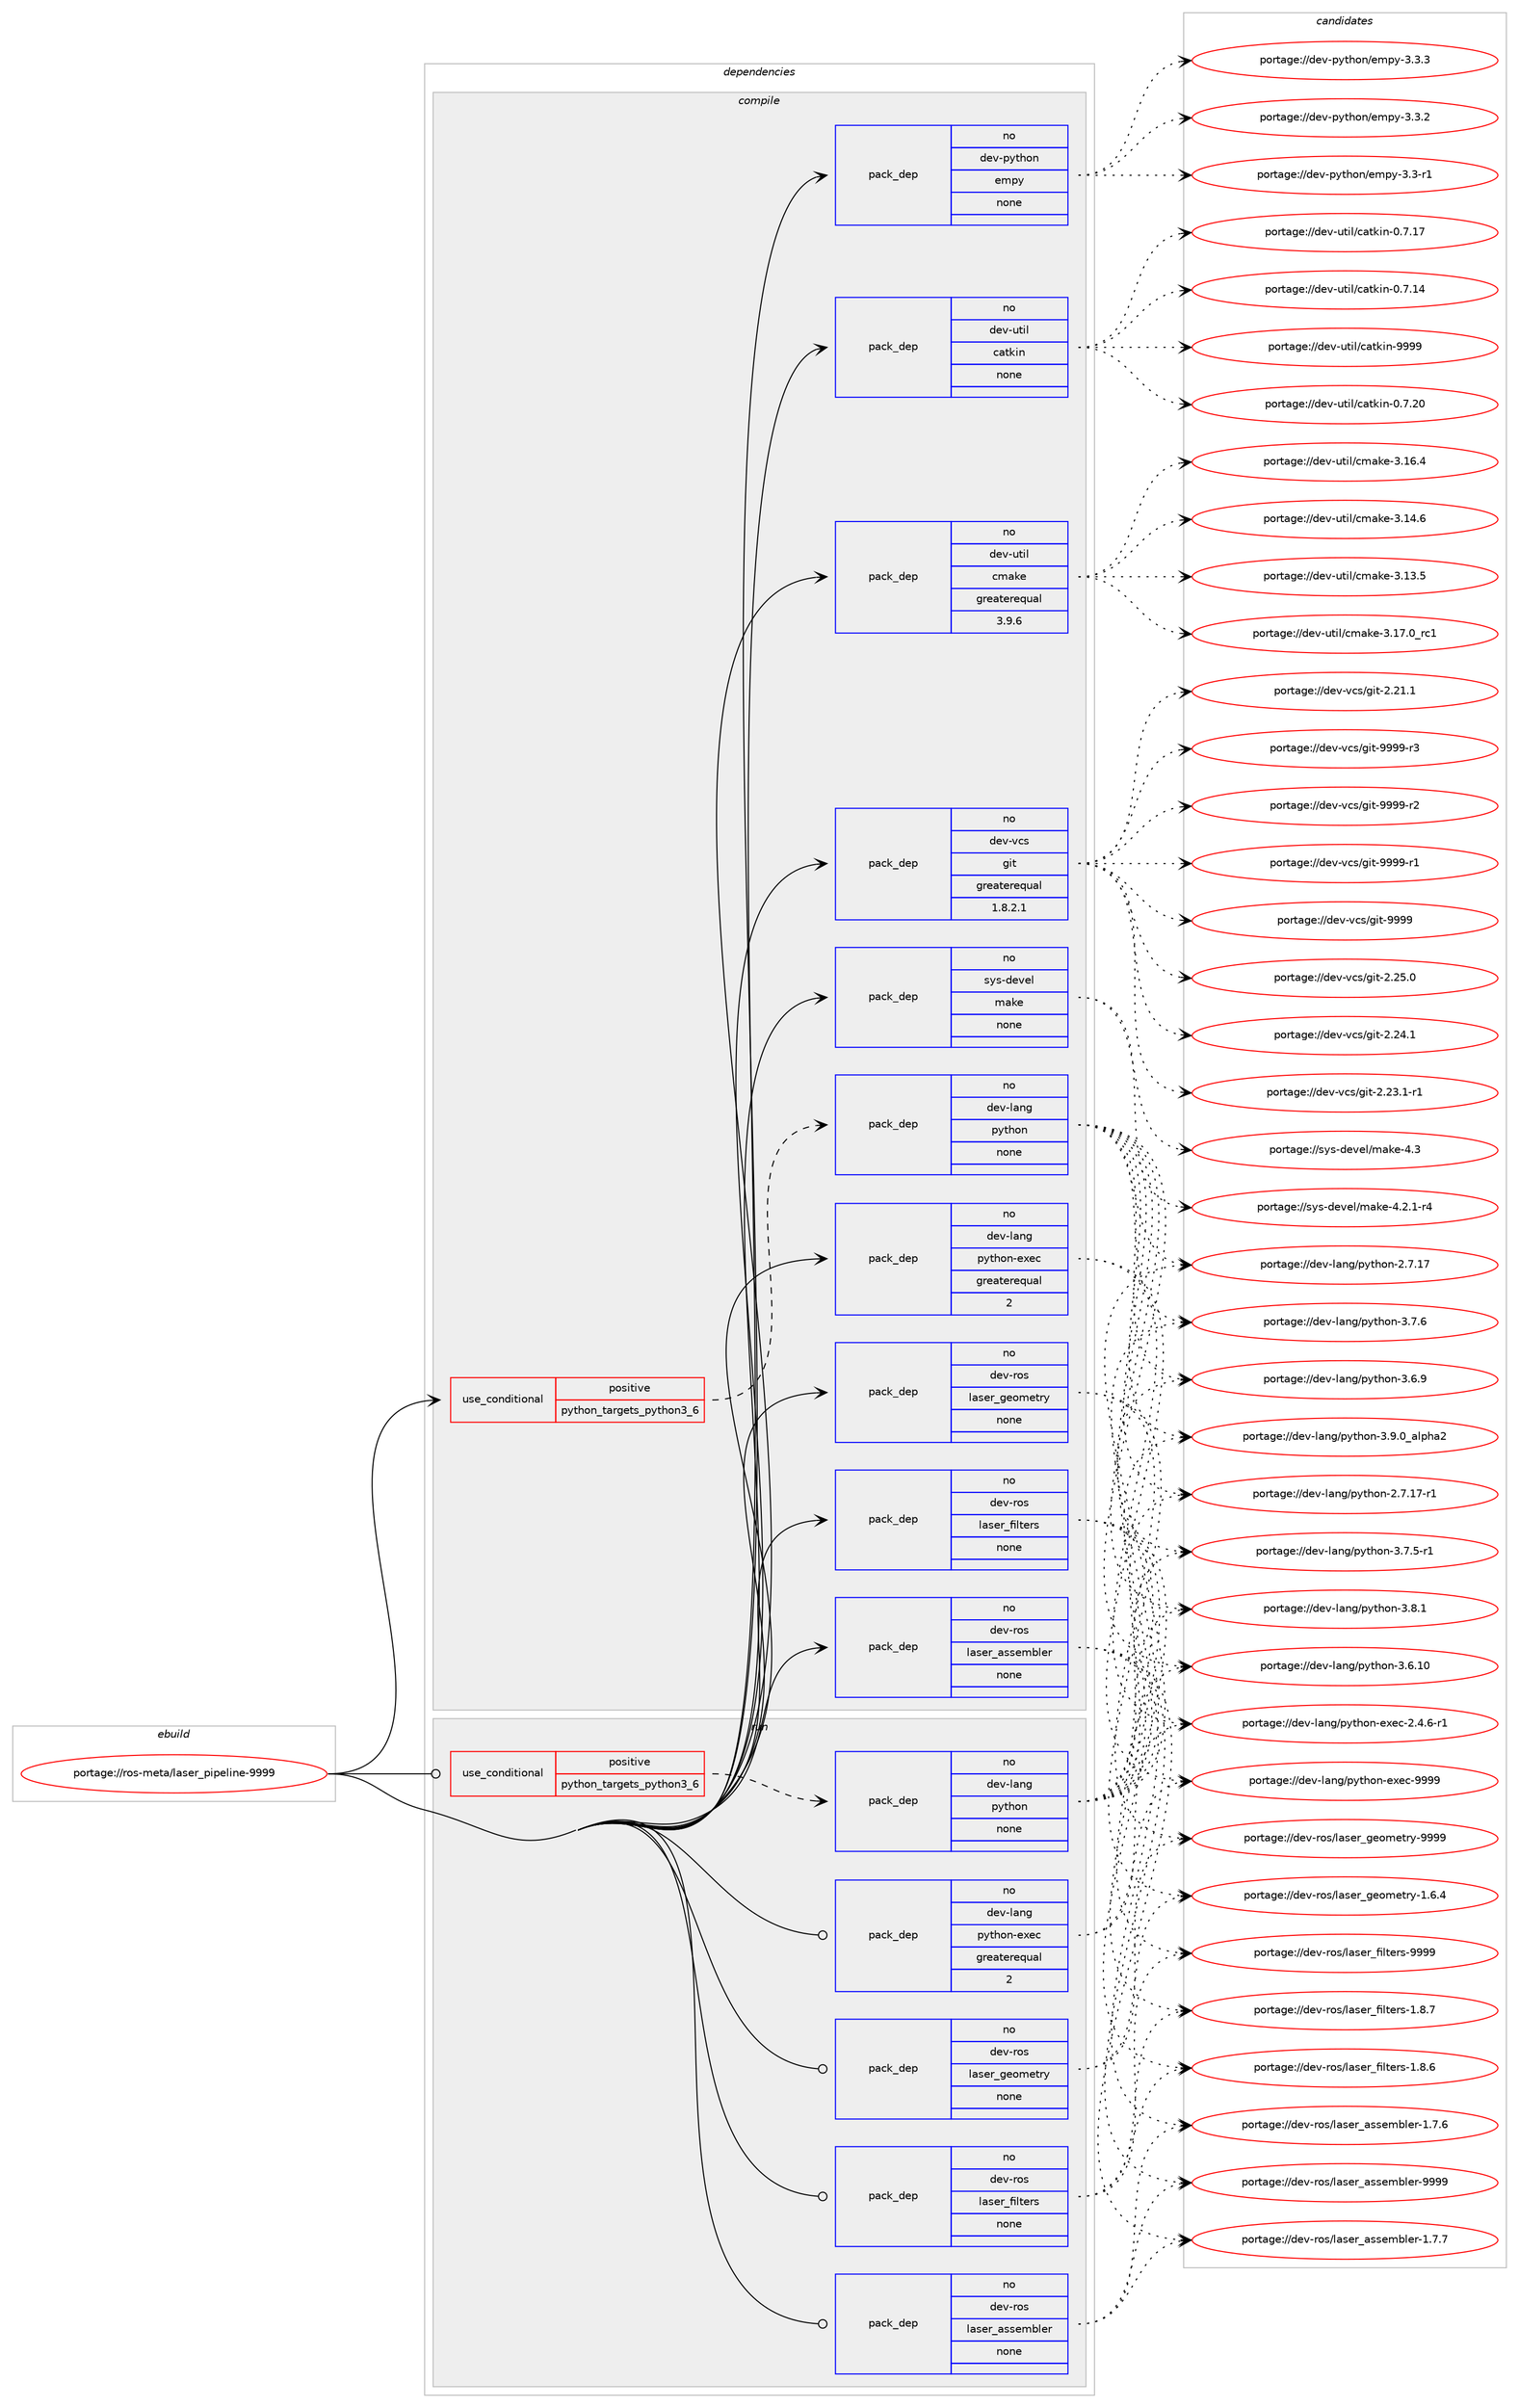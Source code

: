 digraph prolog {

# *************
# Graph options
# *************

newrank=true;
concentrate=true;
compound=true;
graph [rankdir=LR,fontname=Helvetica,fontsize=10,ranksep=1.5];#, ranksep=2.5, nodesep=0.2];
edge  [arrowhead=vee];
node  [fontname=Helvetica,fontsize=10];

# **********
# The ebuild
# **********

subgraph cluster_leftcol {
color=gray;
rank=same;
label=<<i>ebuild</i>>;
id [label="portage://ros-meta/laser_pipeline-9999", color=red, width=4, href="../ros-meta/laser_pipeline-9999.svg"];
}

# ****************
# The dependencies
# ****************

subgraph cluster_midcol {
color=gray;
label=<<i>dependencies</i>>;
subgraph cluster_compile {
fillcolor="#eeeeee";
style=filled;
label=<<i>compile</i>>;
subgraph cond21557 {
dependency108802 [label=<<TABLE BORDER="0" CELLBORDER="1" CELLSPACING="0" CELLPADDING="4"><TR><TD ROWSPAN="3" CELLPADDING="10">use_conditional</TD></TR><TR><TD>positive</TD></TR><TR><TD>python_targets_python3_6</TD></TR></TABLE>>, shape=none, color=red];
subgraph pack85436 {
dependency108803 [label=<<TABLE BORDER="0" CELLBORDER="1" CELLSPACING="0" CELLPADDING="4" WIDTH="220"><TR><TD ROWSPAN="6" CELLPADDING="30">pack_dep</TD></TR><TR><TD WIDTH="110">no</TD></TR><TR><TD>dev-lang</TD></TR><TR><TD>python</TD></TR><TR><TD>none</TD></TR><TR><TD></TD></TR></TABLE>>, shape=none, color=blue];
}
dependency108802:e -> dependency108803:w [weight=20,style="dashed",arrowhead="vee"];
}
id:e -> dependency108802:w [weight=20,style="solid",arrowhead="vee"];
subgraph pack85437 {
dependency108804 [label=<<TABLE BORDER="0" CELLBORDER="1" CELLSPACING="0" CELLPADDING="4" WIDTH="220"><TR><TD ROWSPAN="6" CELLPADDING="30">pack_dep</TD></TR><TR><TD WIDTH="110">no</TD></TR><TR><TD>dev-lang</TD></TR><TR><TD>python-exec</TD></TR><TR><TD>greaterequal</TD></TR><TR><TD>2</TD></TR></TABLE>>, shape=none, color=blue];
}
id:e -> dependency108804:w [weight=20,style="solid",arrowhead="vee"];
subgraph pack85438 {
dependency108805 [label=<<TABLE BORDER="0" CELLBORDER="1" CELLSPACING="0" CELLPADDING="4" WIDTH="220"><TR><TD ROWSPAN="6" CELLPADDING="30">pack_dep</TD></TR><TR><TD WIDTH="110">no</TD></TR><TR><TD>dev-python</TD></TR><TR><TD>empy</TD></TR><TR><TD>none</TD></TR><TR><TD></TD></TR></TABLE>>, shape=none, color=blue];
}
id:e -> dependency108805:w [weight=20,style="solid",arrowhead="vee"];
subgraph pack85439 {
dependency108806 [label=<<TABLE BORDER="0" CELLBORDER="1" CELLSPACING="0" CELLPADDING="4" WIDTH="220"><TR><TD ROWSPAN="6" CELLPADDING="30">pack_dep</TD></TR><TR><TD WIDTH="110">no</TD></TR><TR><TD>dev-ros</TD></TR><TR><TD>laser_assembler</TD></TR><TR><TD>none</TD></TR><TR><TD></TD></TR></TABLE>>, shape=none, color=blue];
}
id:e -> dependency108806:w [weight=20,style="solid",arrowhead="vee"];
subgraph pack85440 {
dependency108807 [label=<<TABLE BORDER="0" CELLBORDER="1" CELLSPACING="0" CELLPADDING="4" WIDTH="220"><TR><TD ROWSPAN="6" CELLPADDING="30">pack_dep</TD></TR><TR><TD WIDTH="110">no</TD></TR><TR><TD>dev-ros</TD></TR><TR><TD>laser_filters</TD></TR><TR><TD>none</TD></TR><TR><TD></TD></TR></TABLE>>, shape=none, color=blue];
}
id:e -> dependency108807:w [weight=20,style="solid",arrowhead="vee"];
subgraph pack85441 {
dependency108808 [label=<<TABLE BORDER="0" CELLBORDER="1" CELLSPACING="0" CELLPADDING="4" WIDTH="220"><TR><TD ROWSPAN="6" CELLPADDING="30">pack_dep</TD></TR><TR><TD WIDTH="110">no</TD></TR><TR><TD>dev-ros</TD></TR><TR><TD>laser_geometry</TD></TR><TR><TD>none</TD></TR><TR><TD></TD></TR></TABLE>>, shape=none, color=blue];
}
id:e -> dependency108808:w [weight=20,style="solid",arrowhead="vee"];
subgraph pack85442 {
dependency108809 [label=<<TABLE BORDER="0" CELLBORDER="1" CELLSPACING="0" CELLPADDING="4" WIDTH="220"><TR><TD ROWSPAN="6" CELLPADDING="30">pack_dep</TD></TR><TR><TD WIDTH="110">no</TD></TR><TR><TD>dev-util</TD></TR><TR><TD>catkin</TD></TR><TR><TD>none</TD></TR><TR><TD></TD></TR></TABLE>>, shape=none, color=blue];
}
id:e -> dependency108809:w [weight=20,style="solid",arrowhead="vee"];
subgraph pack85443 {
dependency108810 [label=<<TABLE BORDER="0" CELLBORDER="1" CELLSPACING="0" CELLPADDING="4" WIDTH="220"><TR><TD ROWSPAN="6" CELLPADDING="30">pack_dep</TD></TR><TR><TD WIDTH="110">no</TD></TR><TR><TD>dev-util</TD></TR><TR><TD>cmake</TD></TR><TR><TD>greaterequal</TD></TR><TR><TD>3.9.6</TD></TR></TABLE>>, shape=none, color=blue];
}
id:e -> dependency108810:w [weight=20,style="solid",arrowhead="vee"];
subgraph pack85444 {
dependency108811 [label=<<TABLE BORDER="0" CELLBORDER="1" CELLSPACING="0" CELLPADDING="4" WIDTH="220"><TR><TD ROWSPAN="6" CELLPADDING="30">pack_dep</TD></TR><TR><TD WIDTH="110">no</TD></TR><TR><TD>dev-vcs</TD></TR><TR><TD>git</TD></TR><TR><TD>greaterequal</TD></TR><TR><TD>1.8.2.1</TD></TR></TABLE>>, shape=none, color=blue];
}
id:e -> dependency108811:w [weight=20,style="solid",arrowhead="vee"];
subgraph pack85445 {
dependency108812 [label=<<TABLE BORDER="0" CELLBORDER="1" CELLSPACING="0" CELLPADDING="4" WIDTH="220"><TR><TD ROWSPAN="6" CELLPADDING="30">pack_dep</TD></TR><TR><TD WIDTH="110">no</TD></TR><TR><TD>sys-devel</TD></TR><TR><TD>make</TD></TR><TR><TD>none</TD></TR><TR><TD></TD></TR></TABLE>>, shape=none, color=blue];
}
id:e -> dependency108812:w [weight=20,style="solid",arrowhead="vee"];
}
subgraph cluster_compileandrun {
fillcolor="#eeeeee";
style=filled;
label=<<i>compile and run</i>>;
}
subgraph cluster_run {
fillcolor="#eeeeee";
style=filled;
label=<<i>run</i>>;
subgraph cond21558 {
dependency108813 [label=<<TABLE BORDER="0" CELLBORDER="1" CELLSPACING="0" CELLPADDING="4"><TR><TD ROWSPAN="3" CELLPADDING="10">use_conditional</TD></TR><TR><TD>positive</TD></TR><TR><TD>python_targets_python3_6</TD></TR></TABLE>>, shape=none, color=red];
subgraph pack85446 {
dependency108814 [label=<<TABLE BORDER="0" CELLBORDER="1" CELLSPACING="0" CELLPADDING="4" WIDTH="220"><TR><TD ROWSPAN="6" CELLPADDING="30">pack_dep</TD></TR><TR><TD WIDTH="110">no</TD></TR><TR><TD>dev-lang</TD></TR><TR><TD>python</TD></TR><TR><TD>none</TD></TR><TR><TD></TD></TR></TABLE>>, shape=none, color=blue];
}
dependency108813:e -> dependency108814:w [weight=20,style="dashed",arrowhead="vee"];
}
id:e -> dependency108813:w [weight=20,style="solid",arrowhead="odot"];
subgraph pack85447 {
dependency108815 [label=<<TABLE BORDER="0" CELLBORDER="1" CELLSPACING="0" CELLPADDING="4" WIDTH="220"><TR><TD ROWSPAN="6" CELLPADDING="30">pack_dep</TD></TR><TR><TD WIDTH="110">no</TD></TR><TR><TD>dev-lang</TD></TR><TR><TD>python-exec</TD></TR><TR><TD>greaterequal</TD></TR><TR><TD>2</TD></TR></TABLE>>, shape=none, color=blue];
}
id:e -> dependency108815:w [weight=20,style="solid",arrowhead="odot"];
subgraph pack85448 {
dependency108816 [label=<<TABLE BORDER="0" CELLBORDER="1" CELLSPACING="0" CELLPADDING="4" WIDTH="220"><TR><TD ROWSPAN="6" CELLPADDING="30">pack_dep</TD></TR><TR><TD WIDTH="110">no</TD></TR><TR><TD>dev-ros</TD></TR><TR><TD>laser_assembler</TD></TR><TR><TD>none</TD></TR><TR><TD></TD></TR></TABLE>>, shape=none, color=blue];
}
id:e -> dependency108816:w [weight=20,style="solid",arrowhead="odot"];
subgraph pack85449 {
dependency108817 [label=<<TABLE BORDER="0" CELLBORDER="1" CELLSPACING="0" CELLPADDING="4" WIDTH="220"><TR><TD ROWSPAN="6" CELLPADDING="30">pack_dep</TD></TR><TR><TD WIDTH="110">no</TD></TR><TR><TD>dev-ros</TD></TR><TR><TD>laser_filters</TD></TR><TR><TD>none</TD></TR><TR><TD></TD></TR></TABLE>>, shape=none, color=blue];
}
id:e -> dependency108817:w [weight=20,style="solid",arrowhead="odot"];
subgraph pack85450 {
dependency108818 [label=<<TABLE BORDER="0" CELLBORDER="1" CELLSPACING="0" CELLPADDING="4" WIDTH="220"><TR><TD ROWSPAN="6" CELLPADDING="30">pack_dep</TD></TR><TR><TD WIDTH="110">no</TD></TR><TR><TD>dev-ros</TD></TR><TR><TD>laser_geometry</TD></TR><TR><TD>none</TD></TR><TR><TD></TD></TR></TABLE>>, shape=none, color=blue];
}
id:e -> dependency108818:w [weight=20,style="solid",arrowhead="odot"];
}
}

# **************
# The candidates
# **************

subgraph cluster_choices {
rank=same;
color=gray;
label=<<i>candidates</i>>;

subgraph choice85436 {
color=black;
nodesep=1;
choice10010111845108971101034711212111610411111045514657464895971081121049750 [label="portage://dev-lang/python-3.9.0_alpha2", color=red, width=4,href="../dev-lang/python-3.9.0_alpha2.svg"];
choice100101118451089711010347112121116104111110455146564649 [label="portage://dev-lang/python-3.8.1", color=red, width=4,href="../dev-lang/python-3.8.1.svg"];
choice100101118451089711010347112121116104111110455146554654 [label="portage://dev-lang/python-3.7.6", color=red, width=4,href="../dev-lang/python-3.7.6.svg"];
choice1001011184510897110103471121211161041111104551465546534511449 [label="portage://dev-lang/python-3.7.5-r1", color=red, width=4,href="../dev-lang/python-3.7.5-r1.svg"];
choice100101118451089711010347112121116104111110455146544657 [label="portage://dev-lang/python-3.6.9", color=red, width=4,href="../dev-lang/python-3.6.9.svg"];
choice10010111845108971101034711212111610411111045514654464948 [label="portage://dev-lang/python-3.6.10", color=red, width=4,href="../dev-lang/python-3.6.10.svg"];
choice100101118451089711010347112121116104111110455046554649554511449 [label="portage://dev-lang/python-2.7.17-r1", color=red, width=4,href="../dev-lang/python-2.7.17-r1.svg"];
choice10010111845108971101034711212111610411111045504655464955 [label="portage://dev-lang/python-2.7.17", color=red, width=4,href="../dev-lang/python-2.7.17.svg"];
dependency108803:e -> choice10010111845108971101034711212111610411111045514657464895971081121049750:w [style=dotted,weight="100"];
dependency108803:e -> choice100101118451089711010347112121116104111110455146564649:w [style=dotted,weight="100"];
dependency108803:e -> choice100101118451089711010347112121116104111110455146554654:w [style=dotted,weight="100"];
dependency108803:e -> choice1001011184510897110103471121211161041111104551465546534511449:w [style=dotted,weight="100"];
dependency108803:e -> choice100101118451089711010347112121116104111110455146544657:w [style=dotted,weight="100"];
dependency108803:e -> choice10010111845108971101034711212111610411111045514654464948:w [style=dotted,weight="100"];
dependency108803:e -> choice100101118451089711010347112121116104111110455046554649554511449:w [style=dotted,weight="100"];
dependency108803:e -> choice10010111845108971101034711212111610411111045504655464955:w [style=dotted,weight="100"];
}
subgraph choice85437 {
color=black;
nodesep=1;
choice10010111845108971101034711212111610411111045101120101994557575757 [label="portage://dev-lang/python-exec-9999", color=red, width=4,href="../dev-lang/python-exec-9999.svg"];
choice10010111845108971101034711212111610411111045101120101994550465246544511449 [label="portage://dev-lang/python-exec-2.4.6-r1", color=red, width=4,href="../dev-lang/python-exec-2.4.6-r1.svg"];
dependency108804:e -> choice10010111845108971101034711212111610411111045101120101994557575757:w [style=dotted,weight="100"];
dependency108804:e -> choice10010111845108971101034711212111610411111045101120101994550465246544511449:w [style=dotted,weight="100"];
}
subgraph choice85438 {
color=black;
nodesep=1;
choice1001011184511212111610411111047101109112121455146514651 [label="portage://dev-python/empy-3.3.3", color=red, width=4,href="../dev-python/empy-3.3.3.svg"];
choice1001011184511212111610411111047101109112121455146514650 [label="portage://dev-python/empy-3.3.2", color=red, width=4,href="../dev-python/empy-3.3.2.svg"];
choice1001011184511212111610411111047101109112121455146514511449 [label="portage://dev-python/empy-3.3-r1", color=red, width=4,href="../dev-python/empy-3.3-r1.svg"];
dependency108805:e -> choice1001011184511212111610411111047101109112121455146514651:w [style=dotted,weight="100"];
dependency108805:e -> choice1001011184511212111610411111047101109112121455146514650:w [style=dotted,weight="100"];
dependency108805:e -> choice1001011184511212111610411111047101109112121455146514511449:w [style=dotted,weight="100"];
}
subgraph choice85439 {
color=black;
nodesep=1;
choice1001011184511411111547108971151011149597115115101109981081011144557575757 [label="portage://dev-ros/laser_assembler-9999", color=red, width=4,href="../dev-ros/laser_assembler-9999.svg"];
choice100101118451141111154710897115101114959711511510110998108101114454946554655 [label="portage://dev-ros/laser_assembler-1.7.7", color=red, width=4,href="../dev-ros/laser_assembler-1.7.7.svg"];
choice100101118451141111154710897115101114959711511510110998108101114454946554654 [label="portage://dev-ros/laser_assembler-1.7.6", color=red, width=4,href="../dev-ros/laser_assembler-1.7.6.svg"];
dependency108806:e -> choice1001011184511411111547108971151011149597115115101109981081011144557575757:w [style=dotted,weight="100"];
dependency108806:e -> choice100101118451141111154710897115101114959711511510110998108101114454946554655:w [style=dotted,weight="100"];
dependency108806:e -> choice100101118451141111154710897115101114959711511510110998108101114454946554654:w [style=dotted,weight="100"];
}
subgraph choice85440 {
color=black;
nodesep=1;
choice100101118451141111154710897115101114951021051081161011141154557575757 [label="portage://dev-ros/laser_filters-9999", color=red, width=4,href="../dev-ros/laser_filters-9999.svg"];
choice10010111845114111115471089711510111495102105108116101114115454946564655 [label="portage://dev-ros/laser_filters-1.8.7", color=red, width=4,href="../dev-ros/laser_filters-1.8.7.svg"];
choice10010111845114111115471089711510111495102105108116101114115454946564654 [label="portage://dev-ros/laser_filters-1.8.6", color=red, width=4,href="../dev-ros/laser_filters-1.8.6.svg"];
dependency108807:e -> choice100101118451141111154710897115101114951021051081161011141154557575757:w [style=dotted,weight="100"];
dependency108807:e -> choice10010111845114111115471089711510111495102105108116101114115454946564655:w [style=dotted,weight="100"];
dependency108807:e -> choice10010111845114111115471089711510111495102105108116101114115454946564654:w [style=dotted,weight="100"];
}
subgraph choice85441 {
color=black;
nodesep=1;
choice100101118451141111154710897115101114951031011111091011161141214557575757 [label="portage://dev-ros/laser_geometry-9999", color=red, width=4,href="../dev-ros/laser_geometry-9999.svg"];
choice10010111845114111115471089711510111495103101111109101116114121454946544652 [label="portage://dev-ros/laser_geometry-1.6.4", color=red, width=4,href="../dev-ros/laser_geometry-1.6.4.svg"];
dependency108808:e -> choice100101118451141111154710897115101114951031011111091011161141214557575757:w [style=dotted,weight="100"];
dependency108808:e -> choice10010111845114111115471089711510111495103101111109101116114121454946544652:w [style=dotted,weight="100"];
}
subgraph choice85442 {
color=black;
nodesep=1;
choice100101118451171161051084799971161071051104557575757 [label="portage://dev-util/catkin-9999", color=red, width=4,href="../dev-util/catkin-9999.svg"];
choice1001011184511711610510847999711610710511045484655465048 [label="portage://dev-util/catkin-0.7.20", color=red, width=4,href="../dev-util/catkin-0.7.20.svg"];
choice1001011184511711610510847999711610710511045484655464955 [label="portage://dev-util/catkin-0.7.17", color=red, width=4,href="../dev-util/catkin-0.7.17.svg"];
choice1001011184511711610510847999711610710511045484655464952 [label="portage://dev-util/catkin-0.7.14", color=red, width=4,href="../dev-util/catkin-0.7.14.svg"];
dependency108809:e -> choice100101118451171161051084799971161071051104557575757:w [style=dotted,weight="100"];
dependency108809:e -> choice1001011184511711610510847999711610710511045484655465048:w [style=dotted,weight="100"];
dependency108809:e -> choice1001011184511711610510847999711610710511045484655464955:w [style=dotted,weight="100"];
dependency108809:e -> choice1001011184511711610510847999711610710511045484655464952:w [style=dotted,weight="100"];
}
subgraph choice85443 {
color=black;
nodesep=1;
choice1001011184511711610510847991099710710145514649554648951149949 [label="portage://dev-util/cmake-3.17.0_rc1", color=red, width=4,href="../dev-util/cmake-3.17.0_rc1.svg"];
choice1001011184511711610510847991099710710145514649544652 [label="portage://dev-util/cmake-3.16.4", color=red, width=4,href="../dev-util/cmake-3.16.4.svg"];
choice1001011184511711610510847991099710710145514649524654 [label="portage://dev-util/cmake-3.14.6", color=red, width=4,href="../dev-util/cmake-3.14.6.svg"];
choice1001011184511711610510847991099710710145514649514653 [label="portage://dev-util/cmake-3.13.5", color=red, width=4,href="../dev-util/cmake-3.13.5.svg"];
dependency108810:e -> choice1001011184511711610510847991099710710145514649554648951149949:w [style=dotted,weight="100"];
dependency108810:e -> choice1001011184511711610510847991099710710145514649544652:w [style=dotted,weight="100"];
dependency108810:e -> choice1001011184511711610510847991099710710145514649524654:w [style=dotted,weight="100"];
dependency108810:e -> choice1001011184511711610510847991099710710145514649514653:w [style=dotted,weight="100"];
}
subgraph choice85444 {
color=black;
nodesep=1;
choice10010111845118991154710310511645575757574511451 [label="portage://dev-vcs/git-9999-r3", color=red, width=4,href="../dev-vcs/git-9999-r3.svg"];
choice10010111845118991154710310511645575757574511450 [label="portage://dev-vcs/git-9999-r2", color=red, width=4,href="../dev-vcs/git-9999-r2.svg"];
choice10010111845118991154710310511645575757574511449 [label="portage://dev-vcs/git-9999-r1", color=red, width=4,href="../dev-vcs/git-9999-r1.svg"];
choice1001011184511899115471031051164557575757 [label="portage://dev-vcs/git-9999", color=red, width=4,href="../dev-vcs/git-9999.svg"];
choice10010111845118991154710310511645504650534648 [label="portage://dev-vcs/git-2.25.0", color=red, width=4,href="../dev-vcs/git-2.25.0.svg"];
choice10010111845118991154710310511645504650524649 [label="portage://dev-vcs/git-2.24.1", color=red, width=4,href="../dev-vcs/git-2.24.1.svg"];
choice100101118451189911547103105116455046505146494511449 [label="portage://dev-vcs/git-2.23.1-r1", color=red, width=4,href="../dev-vcs/git-2.23.1-r1.svg"];
choice10010111845118991154710310511645504650494649 [label="portage://dev-vcs/git-2.21.1", color=red, width=4,href="../dev-vcs/git-2.21.1.svg"];
dependency108811:e -> choice10010111845118991154710310511645575757574511451:w [style=dotted,weight="100"];
dependency108811:e -> choice10010111845118991154710310511645575757574511450:w [style=dotted,weight="100"];
dependency108811:e -> choice10010111845118991154710310511645575757574511449:w [style=dotted,weight="100"];
dependency108811:e -> choice1001011184511899115471031051164557575757:w [style=dotted,weight="100"];
dependency108811:e -> choice10010111845118991154710310511645504650534648:w [style=dotted,weight="100"];
dependency108811:e -> choice10010111845118991154710310511645504650524649:w [style=dotted,weight="100"];
dependency108811:e -> choice100101118451189911547103105116455046505146494511449:w [style=dotted,weight="100"];
dependency108811:e -> choice10010111845118991154710310511645504650494649:w [style=dotted,weight="100"];
}
subgraph choice85445 {
color=black;
nodesep=1;
choice11512111545100101118101108471099710710145524651 [label="portage://sys-devel/make-4.3", color=red, width=4,href="../sys-devel/make-4.3.svg"];
choice1151211154510010111810110847109971071014552465046494511452 [label="portage://sys-devel/make-4.2.1-r4", color=red, width=4,href="../sys-devel/make-4.2.1-r4.svg"];
dependency108812:e -> choice11512111545100101118101108471099710710145524651:w [style=dotted,weight="100"];
dependency108812:e -> choice1151211154510010111810110847109971071014552465046494511452:w [style=dotted,weight="100"];
}
subgraph choice85446 {
color=black;
nodesep=1;
choice10010111845108971101034711212111610411111045514657464895971081121049750 [label="portage://dev-lang/python-3.9.0_alpha2", color=red, width=4,href="../dev-lang/python-3.9.0_alpha2.svg"];
choice100101118451089711010347112121116104111110455146564649 [label="portage://dev-lang/python-3.8.1", color=red, width=4,href="../dev-lang/python-3.8.1.svg"];
choice100101118451089711010347112121116104111110455146554654 [label="portage://dev-lang/python-3.7.6", color=red, width=4,href="../dev-lang/python-3.7.6.svg"];
choice1001011184510897110103471121211161041111104551465546534511449 [label="portage://dev-lang/python-3.7.5-r1", color=red, width=4,href="../dev-lang/python-3.7.5-r1.svg"];
choice100101118451089711010347112121116104111110455146544657 [label="portage://dev-lang/python-3.6.9", color=red, width=4,href="../dev-lang/python-3.6.9.svg"];
choice10010111845108971101034711212111610411111045514654464948 [label="portage://dev-lang/python-3.6.10", color=red, width=4,href="../dev-lang/python-3.6.10.svg"];
choice100101118451089711010347112121116104111110455046554649554511449 [label="portage://dev-lang/python-2.7.17-r1", color=red, width=4,href="../dev-lang/python-2.7.17-r1.svg"];
choice10010111845108971101034711212111610411111045504655464955 [label="portage://dev-lang/python-2.7.17", color=red, width=4,href="../dev-lang/python-2.7.17.svg"];
dependency108814:e -> choice10010111845108971101034711212111610411111045514657464895971081121049750:w [style=dotted,weight="100"];
dependency108814:e -> choice100101118451089711010347112121116104111110455146564649:w [style=dotted,weight="100"];
dependency108814:e -> choice100101118451089711010347112121116104111110455146554654:w [style=dotted,weight="100"];
dependency108814:e -> choice1001011184510897110103471121211161041111104551465546534511449:w [style=dotted,weight="100"];
dependency108814:e -> choice100101118451089711010347112121116104111110455146544657:w [style=dotted,weight="100"];
dependency108814:e -> choice10010111845108971101034711212111610411111045514654464948:w [style=dotted,weight="100"];
dependency108814:e -> choice100101118451089711010347112121116104111110455046554649554511449:w [style=dotted,weight="100"];
dependency108814:e -> choice10010111845108971101034711212111610411111045504655464955:w [style=dotted,weight="100"];
}
subgraph choice85447 {
color=black;
nodesep=1;
choice10010111845108971101034711212111610411111045101120101994557575757 [label="portage://dev-lang/python-exec-9999", color=red, width=4,href="../dev-lang/python-exec-9999.svg"];
choice10010111845108971101034711212111610411111045101120101994550465246544511449 [label="portage://dev-lang/python-exec-2.4.6-r1", color=red, width=4,href="../dev-lang/python-exec-2.4.6-r1.svg"];
dependency108815:e -> choice10010111845108971101034711212111610411111045101120101994557575757:w [style=dotted,weight="100"];
dependency108815:e -> choice10010111845108971101034711212111610411111045101120101994550465246544511449:w [style=dotted,weight="100"];
}
subgraph choice85448 {
color=black;
nodesep=1;
choice1001011184511411111547108971151011149597115115101109981081011144557575757 [label="portage://dev-ros/laser_assembler-9999", color=red, width=4,href="../dev-ros/laser_assembler-9999.svg"];
choice100101118451141111154710897115101114959711511510110998108101114454946554655 [label="portage://dev-ros/laser_assembler-1.7.7", color=red, width=4,href="../dev-ros/laser_assembler-1.7.7.svg"];
choice100101118451141111154710897115101114959711511510110998108101114454946554654 [label="portage://dev-ros/laser_assembler-1.7.6", color=red, width=4,href="../dev-ros/laser_assembler-1.7.6.svg"];
dependency108816:e -> choice1001011184511411111547108971151011149597115115101109981081011144557575757:w [style=dotted,weight="100"];
dependency108816:e -> choice100101118451141111154710897115101114959711511510110998108101114454946554655:w [style=dotted,weight="100"];
dependency108816:e -> choice100101118451141111154710897115101114959711511510110998108101114454946554654:w [style=dotted,weight="100"];
}
subgraph choice85449 {
color=black;
nodesep=1;
choice100101118451141111154710897115101114951021051081161011141154557575757 [label="portage://dev-ros/laser_filters-9999", color=red, width=4,href="../dev-ros/laser_filters-9999.svg"];
choice10010111845114111115471089711510111495102105108116101114115454946564655 [label="portage://dev-ros/laser_filters-1.8.7", color=red, width=4,href="../dev-ros/laser_filters-1.8.7.svg"];
choice10010111845114111115471089711510111495102105108116101114115454946564654 [label="portage://dev-ros/laser_filters-1.8.6", color=red, width=4,href="../dev-ros/laser_filters-1.8.6.svg"];
dependency108817:e -> choice100101118451141111154710897115101114951021051081161011141154557575757:w [style=dotted,weight="100"];
dependency108817:e -> choice10010111845114111115471089711510111495102105108116101114115454946564655:w [style=dotted,weight="100"];
dependency108817:e -> choice10010111845114111115471089711510111495102105108116101114115454946564654:w [style=dotted,weight="100"];
}
subgraph choice85450 {
color=black;
nodesep=1;
choice100101118451141111154710897115101114951031011111091011161141214557575757 [label="portage://dev-ros/laser_geometry-9999", color=red, width=4,href="../dev-ros/laser_geometry-9999.svg"];
choice10010111845114111115471089711510111495103101111109101116114121454946544652 [label="portage://dev-ros/laser_geometry-1.6.4", color=red, width=4,href="../dev-ros/laser_geometry-1.6.4.svg"];
dependency108818:e -> choice100101118451141111154710897115101114951031011111091011161141214557575757:w [style=dotted,weight="100"];
dependency108818:e -> choice10010111845114111115471089711510111495103101111109101116114121454946544652:w [style=dotted,weight="100"];
}
}

}

